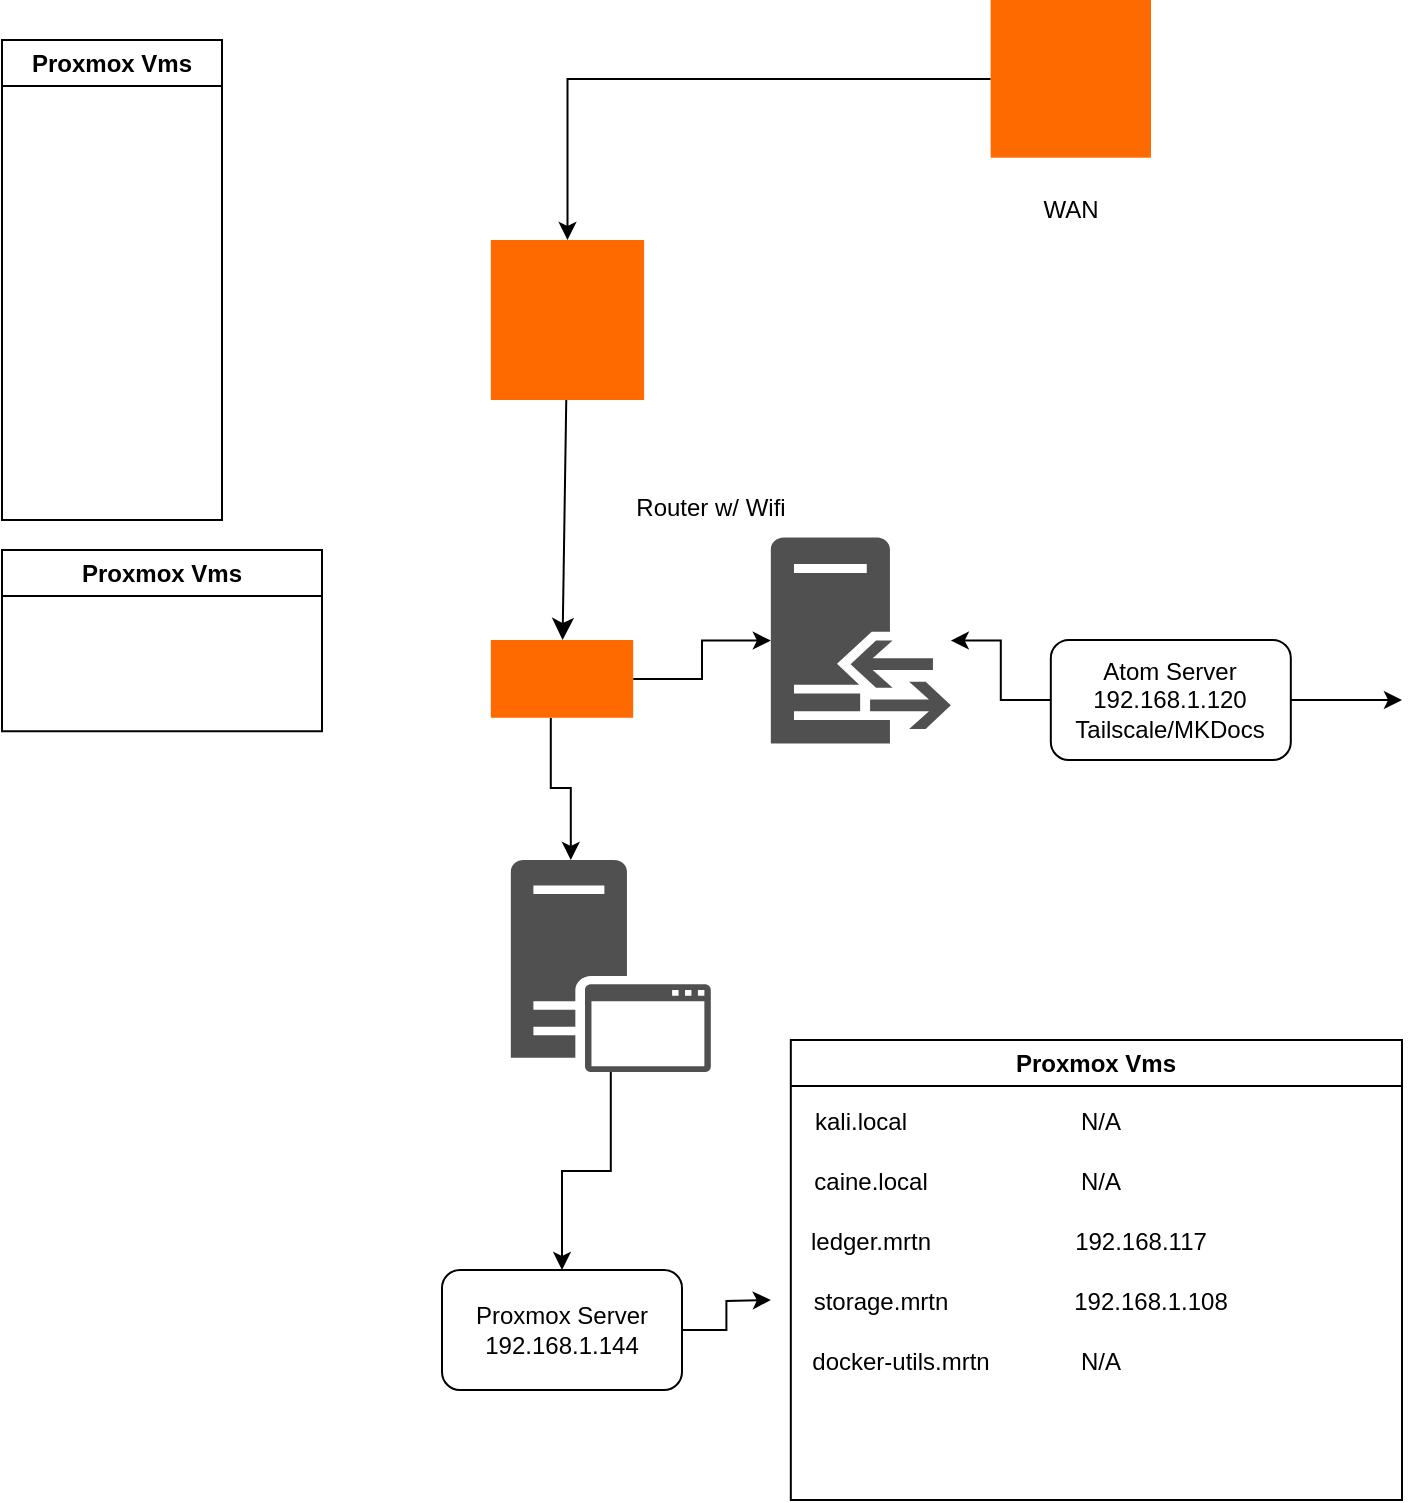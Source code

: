 <mxfile version="28.1.1">
  <diagram id="4R1l7TuO14RYq0gZdg3w" name="Page-1">
    <mxGraphModel dx="1665" dy="1645" grid="1" gridSize="10" guides="1" tooltips="1" connect="1" arrows="1" fold="1" page="1" pageScale="1" pageWidth="1100" pageHeight="850" math="0" shadow="0">
      <root>
        <mxCell id="0" />
        <mxCell id="1" parent="0" />
        <mxCell id="7x5JWIc4PQuYRjXECZIm-10" value="&lt;div&gt;Proxmox Vms&lt;/div&gt;" style="swimlane;whiteSpace=wrap;html=1;" parent="1" vertex="1">
          <mxGeometry x="414.41" y="320" width="305.59" height="230" as="geometry" />
        </mxCell>
        <mxCell id="L5oViSP3N9U8abVQpk8u-55" value="kali.local" style="text;html=1;align=center;verticalAlign=middle;resizable=0;points=[];autosize=1;strokeColor=none;fillColor=none;" parent="7x5JWIc4PQuYRjXECZIm-10" vertex="1">
          <mxGeometry y="26" width="70" height="30" as="geometry" />
        </mxCell>
        <mxCell id="L5oViSP3N9U8abVQpk8u-56" value="caine.local" style="text;html=1;align=center;verticalAlign=middle;resizable=0;points=[];autosize=1;strokeColor=none;fillColor=none;" parent="7x5JWIc4PQuYRjXECZIm-10" vertex="1">
          <mxGeometry y="56" width="80" height="30" as="geometry" />
        </mxCell>
        <mxCell id="L5oViSP3N9U8abVQpk8u-57" value="ledger.mrtn" style="text;html=1;align=center;verticalAlign=middle;resizable=0;points=[];autosize=1;strokeColor=none;fillColor=none;" parent="7x5JWIc4PQuYRjXECZIm-10" vertex="1">
          <mxGeometry y="86" width="80" height="30" as="geometry" />
        </mxCell>
        <mxCell id="L5oViSP3N9U8abVQpk8u-58" value="storage.mrtn" style="text;html=1;align=center;verticalAlign=middle;resizable=0;points=[];autosize=1;strokeColor=none;fillColor=none;" parent="7x5JWIc4PQuYRjXECZIm-10" vertex="1">
          <mxGeometry y="116" width="90" height="30" as="geometry" />
        </mxCell>
        <mxCell id="L5oViSP3N9U8abVQpk8u-61" value="docker-utils.mrtn" style="text;html=1;align=center;verticalAlign=middle;resizable=0;points=[];autosize=1;strokeColor=none;fillColor=none;" parent="7x5JWIc4PQuYRjXECZIm-10" vertex="1">
          <mxGeometry y="146" width="110" height="30" as="geometry" />
        </mxCell>
        <mxCell id="L5oViSP3N9U8abVQpk8u-62" value="192.168.1.108" style="text;html=1;align=center;verticalAlign=middle;resizable=0;points=[];autosize=1;strokeColor=none;fillColor=none;" parent="7x5JWIc4PQuYRjXECZIm-10" vertex="1">
          <mxGeometry x="130" y="116" width="100" height="30" as="geometry" />
        </mxCell>
        <mxCell id="L5oViSP3N9U8abVQpk8u-63" value="192.168.117" style="text;html=1;align=center;verticalAlign=middle;resizable=0;points=[];autosize=1;strokeColor=none;fillColor=none;" parent="7x5JWIc4PQuYRjXECZIm-10" vertex="1">
          <mxGeometry x="130" y="86" width="90" height="30" as="geometry" />
        </mxCell>
        <mxCell id="L5oViSP3N9U8abVQpk8u-64" value="N/A" style="text;html=1;align=center;verticalAlign=middle;resizable=0;points=[];autosize=1;strokeColor=none;fillColor=none;" parent="7x5JWIc4PQuYRjXECZIm-10" vertex="1">
          <mxGeometry x="135" y="56" width="40" height="30" as="geometry" />
        </mxCell>
        <mxCell id="L5oViSP3N9U8abVQpk8u-65" value="N/A" style="text;html=1;align=center;verticalAlign=middle;resizable=0;points=[];autosize=1;strokeColor=none;fillColor=none;" parent="7x5JWIc4PQuYRjXECZIm-10" vertex="1">
          <mxGeometry x="135" y="26" width="40" height="30" as="geometry" />
        </mxCell>
        <mxCell id="L5oViSP3N9U8abVQpk8u-66" value="N/A" style="text;html=1;align=center;verticalAlign=middle;resizable=0;points=[];autosize=1;strokeColor=none;fillColor=none;" parent="7x5JWIc4PQuYRjXECZIm-10" vertex="1">
          <mxGeometry x="135" y="146" width="40" height="30" as="geometry" />
        </mxCell>
        <mxCell id="L5oViSP3N9U8abVQpk8u-23" value="" style="sketch=0;pointerEvents=1;shadow=0;dashed=0;html=1;strokeColor=none;fillColor=light-dark(#FFFFFF,#FFFFFF);aspect=fixed;labelPosition=center;verticalLabelPosition=bottom;verticalAlign=top;align=center;outlineConnect=0;shape=mxgraph.vvd.wi_fi;" parent="1" vertex="1">
          <mxGeometry x="332.39" y="10" width="18.8" height="18.8" as="geometry" />
        </mxCell>
        <mxCell id="L5oViSP3N9U8abVQpk8u-40" value="" style="edgeStyle=orthogonalEdgeStyle;rounded=0;orthogonalLoop=1;jettySize=auto;html=1;" parent="1" source="L5oViSP3N9U8abVQpk8u-25" target="L5oViSP3N9U8abVQpk8u-39" edge="1">
          <mxGeometry relative="1" as="geometry" />
        </mxCell>
        <mxCell id="L5oViSP3N9U8abVQpk8u-44" value="" style="edgeStyle=orthogonalEdgeStyle;rounded=0;orthogonalLoop=1;jettySize=auto;html=1;" parent="1" source="L5oViSP3N9U8abVQpk8u-25" target="L5oViSP3N9U8abVQpk8u-33" edge="1">
          <mxGeometry relative="1" as="geometry">
            <mxPoint x="354.41" y="250" as="targetPoint" />
            <Array as="points">
              <mxPoint x="294.41" y="194" />
              <mxPoint x="304.41" y="194" />
            </Array>
          </mxGeometry>
        </mxCell>
        <mxCell id="L5oViSP3N9U8abVQpk8u-25" value="" style="sketch=0;verticalLabelPosition=bottom;sketch=0;aspect=fixed;html=1;verticalAlign=top;strokeColor=none;fillColor=light-dark(#FF6A00,#A8A8A8);align=center;outlineConnect=0;pointerEvents=1;shape=mxgraph.alibaba_cloud.vswitch;points=[];shadow=0;dashed=0;" parent="1" vertex="1">
          <mxGeometry x="264.41" y="120" width="71.18" height="38.89" as="geometry" />
        </mxCell>
        <mxCell id="L5oViSP3N9U8abVQpk8u-31" value="" style="edgeStyle=orthogonalEdgeStyle;rounded=0;orthogonalLoop=1;jettySize=auto;html=1;" parent="1" source="L5oViSP3N9U8abVQpk8u-28" target="L5oViSP3N9U8abVQpk8u-30" edge="1">
          <mxGeometry relative="1" as="geometry" />
        </mxCell>
        <mxCell id="L5oViSP3N9U8abVQpk8u-28" value="" style="points=[];aspect=fixed;html=1;align=center;shadow=0;dashed=0;fillColor=light-dark(#FF6A00,#A8A8A8);strokeColor=none;shape=mxgraph.alibaba_cloud.uis_ultimate_internet_service;" parent="1" vertex="1">
          <mxGeometry x="514.32" y="-200" width="80.17" height="78.85" as="geometry" />
        </mxCell>
        <mxCell id="m7PTS0BN5OVfujYOllTt-4" value="" style="edgeStyle=none;curved=1;rounded=0;orthogonalLoop=1;jettySize=auto;html=1;fontSize=12;startSize=8;endSize=8;" parent="1" source="L5oViSP3N9U8abVQpk8u-30" target="L5oViSP3N9U8abVQpk8u-25" edge="1">
          <mxGeometry relative="1" as="geometry" />
        </mxCell>
        <mxCell id="L5oViSP3N9U8abVQpk8u-30" value="" style="points=[];aspect=fixed;html=1;align=center;shadow=0;dashed=0;fillColor=light-dark(#FF6A00,#A8A8A8);strokeColor=none;shape=mxgraph.alibaba_cloud.router;" parent="1" vertex="1">
          <mxGeometry x="264.41" y="-80" width="76.66" height="80" as="geometry" />
        </mxCell>
        <mxCell id="L5oViSP3N9U8abVQpk8u-50" value="" style="edgeStyle=orthogonalEdgeStyle;rounded=0;orthogonalLoop=1;jettySize=auto;html=1;" parent="1" source="L5oViSP3N9U8abVQpk8u-33" target="L5oViSP3N9U8abVQpk8u-48" edge="1">
          <mxGeometry relative="1" as="geometry" />
        </mxCell>
        <mxCell id="L5oViSP3N9U8abVQpk8u-33" value="" style="sketch=0;pointerEvents=1;shadow=0;dashed=0;html=1;strokeColor=none;fillColor=#505050;labelPosition=center;verticalLabelPosition=bottom;verticalAlign=top;outlineConnect=0;align=center;shape=mxgraph.office.servers.application_server;" parent="1" vertex="1">
          <mxGeometry x="274.41" y="230" width="100" height="106" as="geometry" />
        </mxCell>
        <mxCell id="L5oViSP3N9U8abVQpk8u-39" value="" style="sketch=0;pointerEvents=1;shadow=0;dashed=0;html=1;strokeColor=none;fillColor=light-dark(#505050,#A8A8A8);labelPosition=center;verticalLabelPosition=bottom;verticalAlign=top;outlineConnect=0;align=center;shape=mxgraph.office.servers.reverse_proxy;" parent="1" vertex="1">
          <mxGeometry x="404.41" y="68.8" width="90" height="103" as="geometry" />
        </mxCell>
        <mxCell id="L5oViSP3N9U8abVQpk8u-47" value="" style="edgeStyle=orthogonalEdgeStyle;rounded=0;orthogonalLoop=1;jettySize=auto;html=1;" parent="1" source="L5oViSP3N9U8abVQpk8u-46" target="L5oViSP3N9U8abVQpk8u-39" edge="1">
          <mxGeometry relative="1" as="geometry" />
        </mxCell>
        <mxCell id="xFfBh9Y511dXZ12LHKzb-15" value="" style="edgeStyle=orthogonalEdgeStyle;rounded=0;orthogonalLoop=1;jettySize=auto;html=1;" edge="1" parent="1" source="L5oViSP3N9U8abVQpk8u-46">
          <mxGeometry relative="1" as="geometry">
            <mxPoint x="720" y="150" as="targetPoint" />
          </mxGeometry>
        </mxCell>
        <mxCell id="L5oViSP3N9U8abVQpk8u-46" value="&lt;div&gt;Atom Server&lt;/div&gt;&lt;div&gt;192.168.1.120&lt;/div&gt;&lt;div&gt;Tailscale/MKDocs&lt;br&gt;&lt;/div&gt;" style="rounded=1;whiteSpace=wrap;html=1;" parent="1" vertex="1">
          <mxGeometry x="544.41" y="120" width="120" height="60" as="geometry" />
        </mxCell>
        <mxCell id="L5oViSP3N9U8abVQpk8u-51" style="edgeStyle=orthogonalEdgeStyle;rounded=0;orthogonalLoop=1;jettySize=auto;html=1;exitX=1;exitY=0.5;exitDx=0;exitDy=0;" parent="1" source="L5oViSP3N9U8abVQpk8u-48" edge="1">
          <mxGeometry relative="1" as="geometry">
            <mxPoint x="404.41" y="450" as="targetPoint" />
          </mxGeometry>
        </mxCell>
        <mxCell id="L5oViSP3N9U8abVQpk8u-48" value="&lt;div&gt;Proxmox Server&lt;/div&gt;&lt;div&gt;192.168.1.144&lt;/div&gt;" style="rounded=1;whiteSpace=wrap;html=1;" parent="1" vertex="1">
          <mxGeometry x="240" y="435" width="120" height="60" as="geometry" />
        </mxCell>
        <mxCell id="L5oViSP3N9U8abVQpk8u-52" value="WAN" style="text;html=1;align=center;verticalAlign=middle;resizable=0;points=[];autosize=1;strokeColor=none;fillColor=none;" parent="1" vertex="1">
          <mxGeometry x="529.4" y="-110" width="50" height="30" as="geometry" />
        </mxCell>
        <mxCell id="L5oViSP3N9U8abVQpk8u-53" value="Router w/ Wifi" style="text;html=1;align=center;verticalAlign=middle;resizable=0;points=[];autosize=1;strokeColor=none;fillColor=none;" parent="1" vertex="1">
          <mxGeometry x="324.41" y="38.8" width="100" height="30" as="geometry" />
        </mxCell>
        <mxCell id="xFfBh9Y511dXZ12LHKzb-2" value="&lt;div&gt;Proxmox Vms&lt;/div&gt;" style="swimlane;whiteSpace=wrap;html=1;" vertex="1" parent="1">
          <mxGeometry x="20" y="-180" width="110" height="240" as="geometry" />
        </mxCell>
        <mxCell id="xFfBh9Y511dXZ12LHKzb-13" value="&lt;div&gt;Proxmox Vms&lt;/div&gt;" style="swimlane;whiteSpace=wrap;html=1;" vertex="1" parent="1">
          <mxGeometry x="20" y="75.02" width="160" height="90.56" as="geometry" />
        </mxCell>
      </root>
    </mxGraphModel>
  </diagram>
</mxfile>
